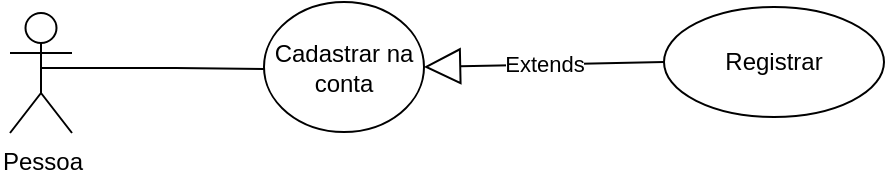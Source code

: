 <mxfile version="24.0.2" type="github">
  <diagram id="C5RBs43oDa-KdzZeNtuy" name="Page-1">
    <mxGraphModel dx="499" dy="279" grid="1" gridSize="10" guides="1" tooltips="1" connect="1" arrows="1" fold="1" page="1" pageScale="1" pageWidth="900" pageHeight="1600" math="0" shadow="0">
      <root>
        <mxCell id="WIyWlLk6GJQsqaUBKTNV-0" />
        <mxCell id="WIyWlLk6GJQsqaUBKTNV-1" parent="WIyWlLk6GJQsqaUBKTNV-0" />
        <mxCell id="xWbrNfhNZFDSZNDw7vAr-7" value="" style="edgeStyle=orthogonalEdgeStyle;rounded=0;orthogonalLoop=1;jettySize=auto;html=1;endArrow=none;endFill=0;entryX=0;entryY=0.5;entryDx=0;entryDy=0;exitX=0.5;exitY=0.5;exitDx=0;exitDy=0;exitPerimeter=0;" edge="1" parent="WIyWlLk6GJQsqaUBKTNV-1">
          <mxGeometry relative="1" as="geometry">
            <mxPoint x="328.5" y="116.5" as="sourcePoint" />
            <mxPoint x="440.0" y="113.5" as="targetPoint" />
            <Array as="points">
              <mxPoint x="329" y="113" />
              <mxPoint x="396" y="113" />
            </Array>
          </mxGeometry>
        </mxCell>
        <mxCell id="xWbrNfhNZFDSZNDw7vAr-1" value="&lt;div&gt;Pessoa&lt;/div&gt;" style="shape=umlActor;verticalLabelPosition=bottom;verticalAlign=top;html=1;outlineConnect=0;" vertex="1" parent="WIyWlLk6GJQsqaUBKTNV-1">
          <mxGeometry x="313" y="85.5" width="31" height="60" as="geometry" />
        </mxCell>
        <mxCell id="xWbrNfhNZFDSZNDw7vAr-15" value="Extends" style="endArrow=block;endSize=16;endFill=0;html=1;rounded=0;entryX=1;entryY=0.5;entryDx=0;entryDy=0;exitX=0;exitY=0.5;exitDx=0;exitDy=0;" edge="1" parent="WIyWlLk6GJQsqaUBKTNV-1" target="xWbrNfhNZFDSZNDw7vAr-16">
          <mxGeometry width="160" relative="1" as="geometry">
            <mxPoint x="640" y="110" as="sourcePoint" />
            <mxPoint x="514" y="110" as="targetPoint" />
          </mxGeometry>
        </mxCell>
        <mxCell id="xWbrNfhNZFDSZNDw7vAr-16" value="Cadastrar na conta" style="ellipse;whiteSpace=wrap;html=1;" vertex="1" parent="WIyWlLk6GJQsqaUBKTNV-1">
          <mxGeometry x="440" y="80" width="80" height="65" as="geometry" />
        </mxCell>
        <mxCell id="xWbrNfhNZFDSZNDw7vAr-17" value="Registrar" style="ellipse;whiteSpace=wrap;html=1;" vertex="1" parent="WIyWlLk6GJQsqaUBKTNV-1">
          <mxGeometry x="640" y="82.5" width="110" height="55" as="geometry" />
        </mxCell>
      </root>
    </mxGraphModel>
  </diagram>
</mxfile>
